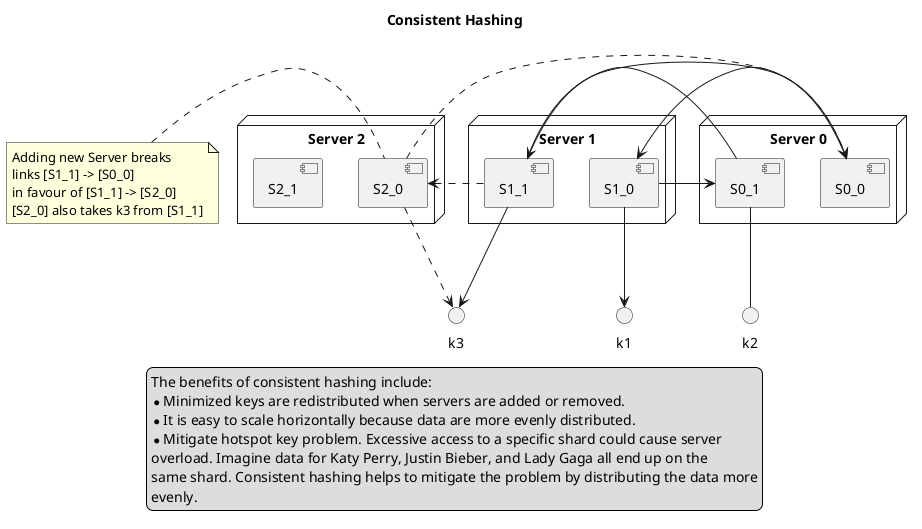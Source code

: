 @startuml

title "Consistent Hashing"

node "Server 0" {
'virtual nodes
  [S0_0]
  [S0_1]
}
node "Server 1" {
'virtual nodes
  [S1_0]
  [S1_1]
}
node "Server 2" {
'virtual nodes
  [S2_0]
  [S2_1]
}
note left of [S2_0]
    Adding new Server breaks
    links [S1_1] -> [S0_0]
    in favour of [S1_1] -> [S2_0]
    [S2_0] also takes k3 from [S1_1]
end note

[S0_0] -> [S1_0]
[S1_0] --> k1
[S1_0] -> [S0_1]
[S0_1] -- k2
[S0_1] -> [S1_1]
[S1_1] --> k3
[S1_1] -> [S0_0]
[S1_1] ..> [S2_0]
[S2_0] ..> k3
[S2_0] ..> [S0_0]

legend
    The benefits of consistent hashing include:
    * Minimized keys are redistributed when servers are added or removed.
    * It is easy to scale horizontally because data are more evenly distributed.
    * Mitigate hotspot key problem. Excessive access to a specific shard could cause server
    overload. Imagine data for Katy Perry, Justin Bieber, and Lady Gaga all end up on the
    same shard. Consistent hashing helps to mitigate the problem by distributing the data more
    evenly.
end legend

@enduml